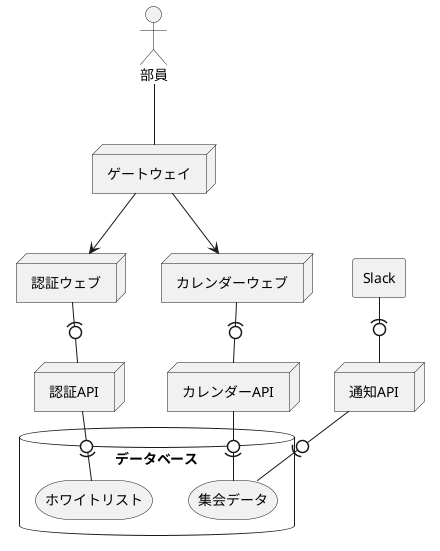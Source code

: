 @startuml システム構成

actor 部員
agent Slack

node ゲートウェイ

node 認証ウェブ
node カレンダーウェブ

node 認証API
node カレンダーAPI
node 通知API

database データベース {
  storage ホワイトリスト
  storage 集会データ
}

部員 -- ゲートウェイ

ゲートウェイ --> 認証ウェブ
認証ウェブ -(0- 認証API
認証API -0)- ホワイトリスト

ゲートウェイ --> カレンダーウェブ
カレンダーウェブ -(0- カレンダーAPI
カレンダーAPI -0)- 集会データ

Slack -(0- 通知API 
通知API -0)- 集会データ

@enduml
